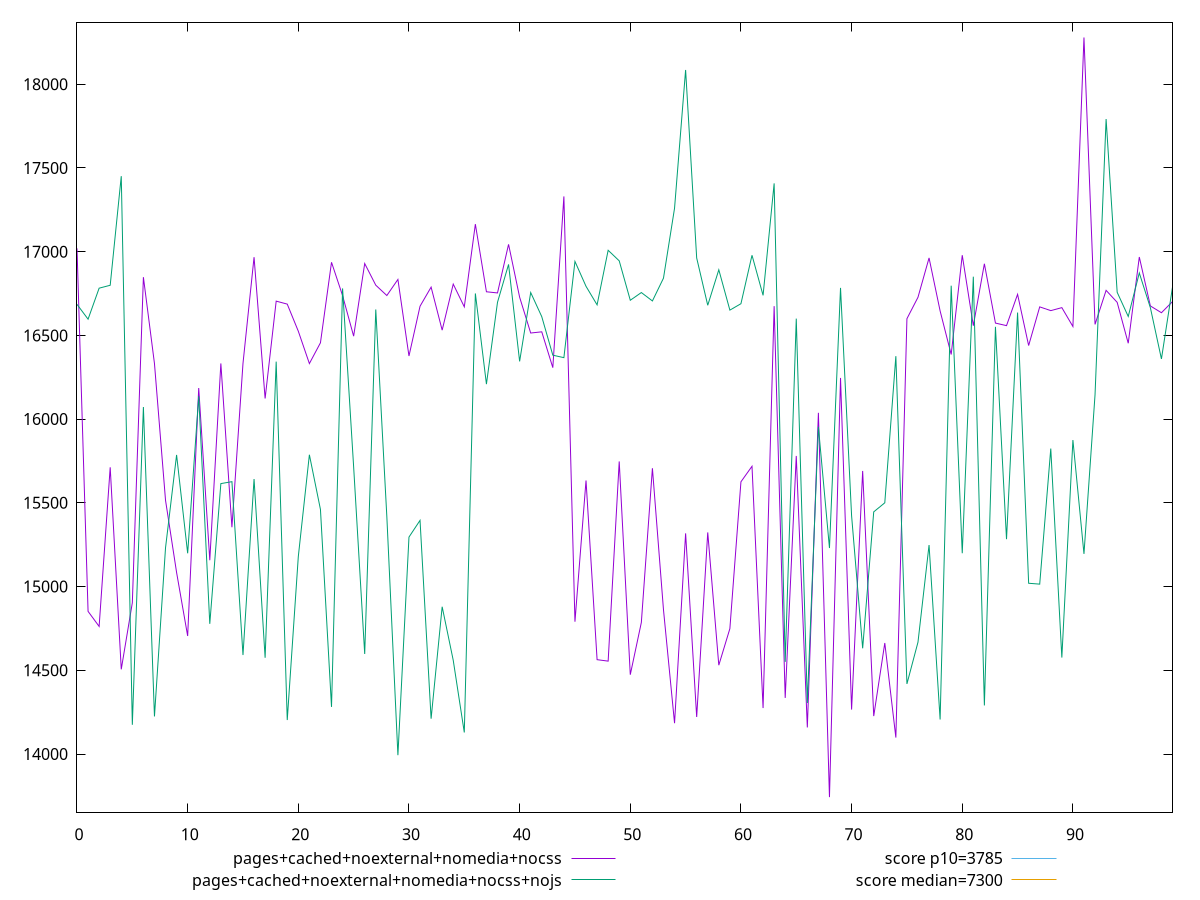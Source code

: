 reset

$pagesCachedNoexternalNomediaNocss <<EOF
0 17020.000999999997
1 14851.9145
2 14761.898000000003
3 15712.036
4 14505.742999999999
5 14903.258499999996
6 16847.703499999996
7 16331.942
8 15515.246499999997
9 15083.986999999996
10 14704.95
11 16185.771
12 15157.345000000001
13 16332.350499999999
14 15354.230500000001
15 16332.347000000002
16 16967.064
17 16123.077500000003
18 16704.622999999996
19 16686.754
20 16524.89
21 16331.762999999999
22 16455.866
23 16936.523500000003
24 16737.738999999998
25 16495.328499999996
26 16929.101
27 16799.821
28 16738.154000000002
29 16834.076
30 16376.895000000002
31 16674.156000000003
32 16788.254
33 16531.2365
34 16806.2785
35 16670.355500000005
36 17164.210000000006
37 16760.5235
38 16753.501
39 17043.7
40 16728.057
41 16514.182999999997
42 16521.287
43 16307.306000000004
44 17329.78
45 14789.987999999998
46 15633.412
47 14563.378999999997
48 14554.723000000002
49 15747.202500000005
50 14473.667
51 14785.713
52 15706.787
53 14861.621
54 14184.029
55 15317.720999999998
56 14221.282500000001
57 15323.433
58 14530.514000000001
59 14748.726999999999
60 15625.5265
61 15718.4475
62 14274.523500000003
63 16674.607
64 14335.03
65 15780.176500000003
66 14158.540999999997
67 16037.559000000003
68 13742.399000000003
69 16245.740499999996
70 14265.262999999999
71 15690.1865
72 14226.463
73 14662.8275
74 14098.1145
75 16599.567999999996
76 16727.664500000003
77 16962.557500000003
78 16646.087
79 16385.936
80 16978.798
81 16557.926
82 16927.967
83 16573.491
84 16558.231000000003
85 16745.165500000003
86 16439.339
87 16670.267
88 16647.898
89 16665.7185
90 16553.025499999996
91 18279.042500000003
92 16565.624000000003
93 16768.969000000005
94 16697.388
95 16453.025
96 16967.9435
97 16675.9305
98 16635.353
99 16701.814000000002
EOF

$pagesCachedNoexternalNomediaNocssNojs <<EOF
0 16685.303
1 16596.800000000003
2 16781.986999999997
3 16799.309999999998
4 17450.907999999996
5 14174.67
6 16072.246500000001
7 14224.314999999999
8 15231.327999999998
9 15786.2115
10 15198.606
11 16136.515000000003
12 14777.318500000001
13 15614.901
14 15626.399000000001
15 14590.999999999998
16 15642.149999999998
17 14574.845999999998
18 16343.228500000005
19 14202.832499999997
20 15179.235500000003
21 15787.194500000001
22 15460.566499999997
23 14281.364999999998
24 16780.569500000005
25 15714.6545
26 14597.544500000002
27 16654.748999999996
28 15417.698499999997
29 13992.945999999996
30 15295.4785
31 15395.355499999998
32 14210.764999999998
33 14879.497999999998
34 14559.711000000001
35 14128.704499999998
36 16750.387
37 16209.074000000002
38 16697.549999999996
39 16923.833
40 16344.786000000006
41 16755.992000000002
42 16611.887499999997
43 16381.766
44 16367.055499999997
45 16941.737999999998
46 16793.017000000003
47 16682.383499999996
48 17008.2665
49 16945.173499999997
50 16709.807
51 16755.8675
52 16705.619000000006
53 16841.875
54 17259.5255
55 18085.178999999996
56 16962.298
57 16679.745499999997
58 16891.703
59 16651.021
60 16689.116
61 16978.7035
62 16739.0075
63 17407.813000000002
64 14550.450500000003
65 16600.304000000004
66 14304.564500000002
67 15953.9565
68 15230.0795
69 16783.6045
70 15422.904999999999
71 14631.155999999999
72 15446.105
73 15500.2925
74 16375.821
75 14418.655500000003
76 14668.034999999996
77 15248.0275
78 14205.882999999998
79 16797.007
80 15198.971999999998
81 16850.756999999998
82 14289.920000000002
83 16551.047999999995
84 15282.914500000003
85 16636.3965
86 15019.717499999999
87 15014.533499999998
88 15823.973999999998
89 14576.010000000002
90 15874.985
91 15195.053000000002
92 16145.4125
93 17791.9905
94 16757.481999999996
95 16612.996499999997
96 16872.6295
97 16665.513
98 16359.365
99 16788.086999999996
EOF

set key outside below
set xrange [0:99]
set yrange [13651.666130000003:18369.775370000003]
set trange [13651.666130000003:18369.775370000003]
set terminal svg size 640, 520 enhanced background rgb 'white'
set output "reprap/interactive/comparison/line/4_vs_5.svg"

plot $pagesCachedNoexternalNomediaNocss title "pages+cached+noexternal+nomedia+nocss" with line, \
     $pagesCachedNoexternalNomediaNocssNojs title "pages+cached+noexternal+nomedia+nocss+nojs" with line, \
     3785 title "score p10=3785", \
     7300 title "score median=7300"

reset
